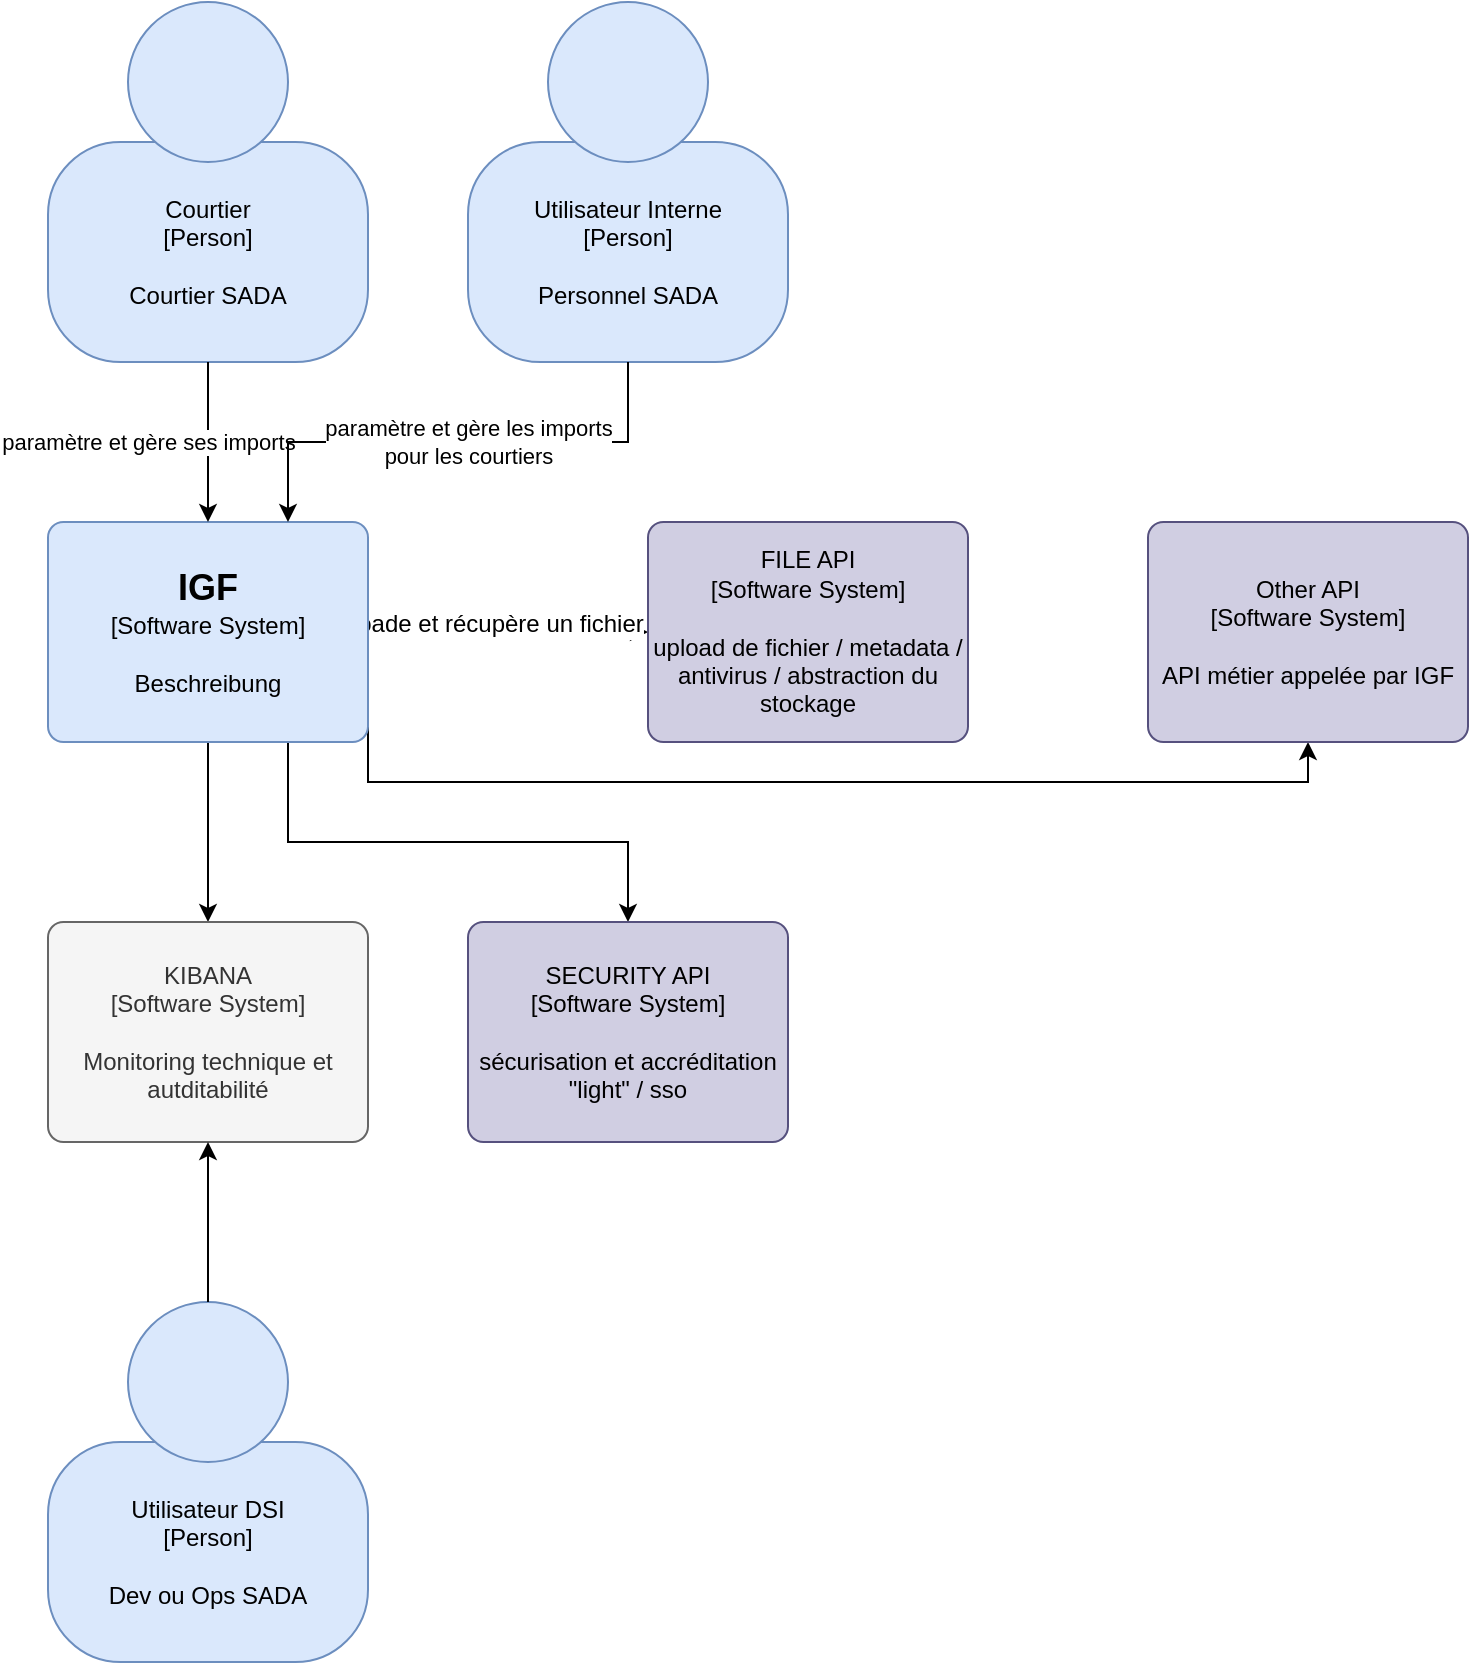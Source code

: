 <mxfile version="10.7.5" type="github"><diagram id="0DhFmVRnjbvq_4y-7GZZ" name="Page-1"><mxGraphModel dx="1394" dy="793" grid="1" gridSize="10" guides="1" tooltips="1" connect="1" arrows="1" fold="1" page="1" pageScale="1" pageWidth="827" pageHeight="1169" math="0" shadow="0"><root><mxCell id="0"/><mxCell id="1" parent="0"/><mxCell id="txndO8JhhJswt6FbJynJ-1" value="" style="group;rounded=0;labelBackgroundColor=none;align=center;html=1;" vertex="1" connectable="0" parent="1"><mxGeometry x="70" y="100" width="160" height="180" as="geometry"/><C4Person as="c4"/></mxCell><object label="Courtier&lt;div&gt;[Person]&lt;/div&gt;&lt;div&gt;&lt;br&gt;&lt;/div&gt;&lt;div&gt;Courtier SADA&lt;br&gt;&lt;/div&gt;" placeholders="1" c4Name="name" c4Type="body" c4Description="Beschreibung" id="txndO8JhhJswt6FbJynJ-2"><mxCell style="rounded=1;whiteSpace=wrap;html=1;labelBackgroundColor=none;fillColor=#dae8fc;fontColor=#000000;align=center;arcSize=33;strokeColor=#6c8ebf;" vertex="1" parent="txndO8JhhJswt6FbJynJ-1"><mxGeometry y="70" width="160" height="110" as="geometry"/><C4Person as="c4"/></mxCell></object><mxCell id="txndO8JhhJswt6FbJynJ-3" value="" style="ellipse;whiteSpace=wrap;html=1;aspect=fixed;rounded=0;labelBackgroundColor=none;fillColor=#dae8fc;fontSize=12;fontColor=#000000;align=center;strokeColor=#6c8ebf;" vertex="1" parent="txndO8JhhJswt6FbJynJ-1"><mxGeometry x="40" width="80" height="80" as="geometry"/><C4Person as="c4"/></mxCell><mxCell id="txndO8JhhJswt6FbJynJ-4" value="" style="group;rounded=0;labelBackgroundColor=none;align=center;html=1;" vertex="1" connectable="0" parent="1"><mxGeometry x="280" y="100" width="160" height="180" as="geometry"/><C4Person as="c4"/></mxCell><object label="Utilisateur Interne&lt;br&gt;&lt;div&gt;[Person]&lt;/div&gt;&lt;div&gt;&lt;br&gt;&lt;/div&gt;&lt;div&gt;Personnel SADA&lt;br&gt;&lt;/div&gt;" placeholders="1" c4Name="name" c4Type="body" c4Description="Beschreibung" id="txndO8JhhJswt6FbJynJ-5"><mxCell style="rounded=1;whiteSpace=wrap;html=1;labelBackgroundColor=none;fillColor=#dae8fc;fontColor=#000000;align=center;arcSize=33;strokeColor=#6c8ebf;" vertex="1" parent="txndO8JhhJswt6FbJynJ-4"><mxGeometry y="70" width="160" height="110" as="geometry"/><C4Person as="c4"/></mxCell></object><mxCell id="txndO8JhhJswt6FbJynJ-6" value="" style="ellipse;whiteSpace=wrap;html=1;aspect=fixed;rounded=0;labelBackgroundColor=none;fillColor=#dae8fc;fontSize=12;fontColor=#000000;align=center;strokeColor=#6c8ebf;" vertex="1" parent="txndO8JhhJswt6FbJynJ-4"><mxGeometry x="40" width="80" height="80" as="geometry"/><C4Person as="c4"/></mxCell><mxCell id="txndO8JhhJswt6FbJynJ-17" style="edgeStyle=orthogonalEdgeStyle;rounded=0;orthogonalLoop=1;jettySize=auto;html=1;" edge="1" parent="1" source="txndO8JhhJswt6FbJynJ-7" target="txndO8JhhJswt6FbJynJ-8"><mxGeometry relative="1" as="geometry"/></mxCell><mxCell id="txndO8JhhJswt6FbJynJ-23" value="uploade et récupère un fichier" style="text;html=1;resizable=0;points=[];align=center;verticalAlign=middle;labelBackgroundColor=#ffffff;" vertex="1" connectable="0" parent="txndO8JhhJswt6FbJynJ-17"><mxGeometry x="-0.171" y="4" relative="1" as="geometry"><mxPoint as="offset"/></mxGeometry></mxCell><mxCell id="txndO8JhhJswt6FbJynJ-18" style="edgeStyle=orthogonalEdgeStyle;rounded=0;orthogonalLoop=1;jettySize=auto;html=1;entryX=0.5;entryY=0;entryDx=0;entryDy=0;" edge="1" parent="1" source="txndO8JhhJswt6FbJynJ-7" target="txndO8JhhJswt6FbJynJ-9"><mxGeometry relative="1" as="geometry"/></mxCell><mxCell id="txndO8JhhJswt6FbJynJ-19" style="edgeStyle=orthogonalEdgeStyle;rounded=0;orthogonalLoop=1;jettySize=auto;html=1;exitX=0.75;exitY=1;exitDx=0;exitDy=0;" edge="1" parent="1" source="txndO8JhhJswt6FbJynJ-7" target="txndO8JhhJswt6FbJynJ-10"><mxGeometry relative="1" as="geometry"><Array as="points"><mxPoint x="190" y="520"/><mxPoint x="360" y="520"/></Array></mxGeometry></mxCell><mxCell id="txndO8JhhJswt6FbJynJ-21" style="edgeStyle=orthogonalEdgeStyle;rounded=0;orthogonalLoop=1;jettySize=auto;html=1;exitX=1;exitY=0.75;exitDx=0;exitDy=0;entryX=0.5;entryY=1;entryDx=0;entryDy=0;" edge="1" parent="1" source="txndO8JhhJswt6FbJynJ-7" target="txndO8JhhJswt6FbJynJ-20"><mxGeometry relative="1" as="geometry"><Array as="points"><mxPoint x="230" y="490"/><mxPoint x="700" y="490"/></Array></mxGeometry></mxCell><object label="&lt;font style=&quot;font-size: 18px&quot;&gt;&lt;b&gt;IGF&lt;/b&gt;&lt;/font&gt;&lt;br&gt;&lt;div&gt;[Software System]&lt;/div&gt;&lt;div&gt;&lt;br&gt;&lt;/div&gt;&lt;div&gt;Beschreibung&lt;/div&gt;" placeholders="1" c4Name="name" c4Type="SoftwareSystem" c4Description="Beschreibung" id="txndO8JhhJswt6FbJynJ-7"><mxCell style="rounded=1;whiteSpace=wrap;html=1;labelBackgroundColor=none;fillColor=#dae8fc;fontColor=#000000;align=center;arcSize=7;strokeColor=#6c8ebf;" vertex="1" parent="1"><mxGeometry x="70" y="360" width="160" height="110" as="geometry"/><C4SoftwareSystem as="c4"/></mxCell></object><object label="FILE API&lt;br&gt;&lt;div&gt;[Software System]&lt;/div&gt;&lt;div&gt;&lt;br&gt;&lt;/div&gt;&lt;div&gt;upload de fichier / metadata / antivirus / abstraction du stockage&lt;br&gt;&lt;/div&gt;" placeholders="1" c4Name="name" c4Type="SoftwareSystem" c4Description="Beschreibung" id="txndO8JhhJswt6FbJynJ-8"><mxCell style="rounded=1;whiteSpace=wrap;html=1;labelBackgroundColor=none;fillColor=#d0cee2;align=center;arcSize=7;strokeColor=#56517e;" vertex="1" parent="1"><mxGeometry x="370" y="360" width="160" height="110" as="geometry"/><C4SoftwareSystem as="c4"/></mxCell></object><object label="KIBANA&lt;br&gt;&lt;div&gt;[Software System]&lt;/div&gt;&lt;div&gt;&lt;br&gt;&lt;/div&gt;&lt;div&gt;Monitoring technique et autditabilité&lt;br&gt;&lt;/div&gt;" placeholders="1" c4Name="name" c4Type="SoftwareSystem" c4Description="Beschreibung" id="txndO8JhhJswt6FbJynJ-9"><mxCell style="rounded=1;whiteSpace=wrap;html=1;labelBackgroundColor=none;fillColor=#f5f5f5;fontColor=#333333;align=center;arcSize=7;strokeColor=#666666;" vertex="1" parent="1"><mxGeometry x="70" y="560" width="160" height="110" as="geometry"/><C4SoftwareSystem as="c4"/></mxCell></object><object label="SECURITY API&lt;br&gt;&lt;div&gt;[Software System]&lt;/div&gt;&lt;div&gt;&lt;br&gt;&lt;/div&gt;&lt;div&gt;sécurisation et accréditation &quot;light&quot; / sso&lt;br&gt;&lt;/div&gt;" placeholders="1" c4Name="name" c4Type="SoftwareSystem" c4Description="Beschreibung" id="txndO8JhhJswt6FbJynJ-10"><mxCell style="rounded=1;whiteSpace=wrap;html=1;labelBackgroundColor=none;fillColor=#d0cee2;align=center;arcSize=7;strokeColor=#56517e;" vertex="1" parent="1"><mxGeometry x="280" y="560" width="160" height="110" as="geometry"/><C4SoftwareSystem as="c4"/></mxCell></object><mxCell id="txndO8JhhJswt6FbJynJ-12" value="" style="group;rounded=0;labelBackgroundColor=none;fillColor=none;fontColor=#000000;align=center;html=1;" vertex="1" connectable="0" parent="1"><mxGeometry x="70" y="750" width="160" height="180" as="geometry"/><C4Person as="c4"/></mxCell><object label="Utilisateur DSI&lt;br&gt;&lt;div&gt;[Person]&lt;/div&gt;&lt;div&gt;&lt;br&gt;&lt;/div&gt;&lt;div&gt;Dev ou Ops SADA&lt;br&gt;&lt;/div&gt;" placeholders="1" c4Name="name" c4Type="body" c4Description="Beschreibung" id="txndO8JhhJswt6FbJynJ-13"><mxCell style="rounded=1;whiteSpace=wrap;html=1;labelBackgroundColor=none;fillColor=#dae8fc;fontColor=#000000;align=center;arcSize=33;strokeColor=#6c8ebf;" vertex="1" parent="txndO8JhhJswt6FbJynJ-12"><mxGeometry y="70" width="160" height="110" as="geometry"/><C4Person as="c4"/></mxCell></object><mxCell id="txndO8JhhJswt6FbJynJ-14" value="" style="ellipse;whiteSpace=wrap;html=1;aspect=fixed;rounded=0;labelBackgroundColor=none;fillColor=#dae8fc;fontSize=12;fontColor=#000000;align=center;strokeColor=#6c8ebf;" vertex="1" parent="txndO8JhhJswt6FbJynJ-12"><mxGeometry x="40" width="80" height="80" as="geometry"/><C4Person as="c4"/></mxCell><mxCell id="txndO8JhhJswt6FbJynJ-15" value="paramètre et gère ses imports" style="edgeStyle=orthogonalEdgeStyle;rounded=0;orthogonalLoop=1;jettySize=auto;html=1;" edge="1" parent="1" source="txndO8JhhJswt6FbJynJ-2" target="txndO8JhhJswt6FbJynJ-7"><mxGeometry y="-30" relative="1" as="geometry"><mxPoint as="offset"/></mxGeometry></mxCell><mxCell id="txndO8JhhJswt6FbJynJ-16" value="&lt;div&gt;paramètre et gère les imports&lt;br&gt;pour les courtiers&lt;/div&gt;" style="edgeStyle=orthogonalEdgeStyle;rounded=0;orthogonalLoop=1;jettySize=auto;html=1;entryX=0.75;entryY=0;entryDx=0;entryDy=0;" edge="1" parent="1" source="txndO8JhhJswt6FbJynJ-5" target="txndO8JhhJswt6FbJynJ-7"><mxGeometry x="-0.04" relative="1" as="geometry"><Array as="points"><mxPoint x="360" y="320"/><mxPoint x="190" y="320"/></Array><mxPoint as="offset"/></mxGeometry></mxCell><object label="Other API&lt;br&gt;&lt;div&gt;[Software System]&lt;/div&gt;&lt;div&gt;&lt;br&gt;&lt;/div&gt;&lt;div&gt;API métier appelée par IGF&lt;br&gt;&lt;/div&gt;" placeholders="1" c4Name="name" c4Type="SoftwareSystem" c4Description="Beschreibung" id="txndO8JhhJswt6FbJynJ-20"><mxCell style="rounded=1;whiteSpace=wrap;html=1;labelBackgroundColor=none;fillColor=#d0cee2;align=center;arcSize=7;strokeColor=#56517e;" vertex="1" parent="1"><mxGeometry x="620" y="360" width="160" height="110" as="geometry"/><C4SoftwareSystem as="c4"/></mxCell></object><mxCell id="txndO8JhhJswt6FbJynJ-22" style="edgeStyle=orthogonalEdgeStyle;rounded=0;orthogonalLoop=1;jettySize=auto;html=1;" edge="1" parent="1" source="txndO8JhhJswt6FbJynJ-14" target="txndO8JhhJswt6FbJynJ-9"><mxGeometry relative="1" as="geometry"/></mxCell></root></mxGraphModel></diagram></mxfile>